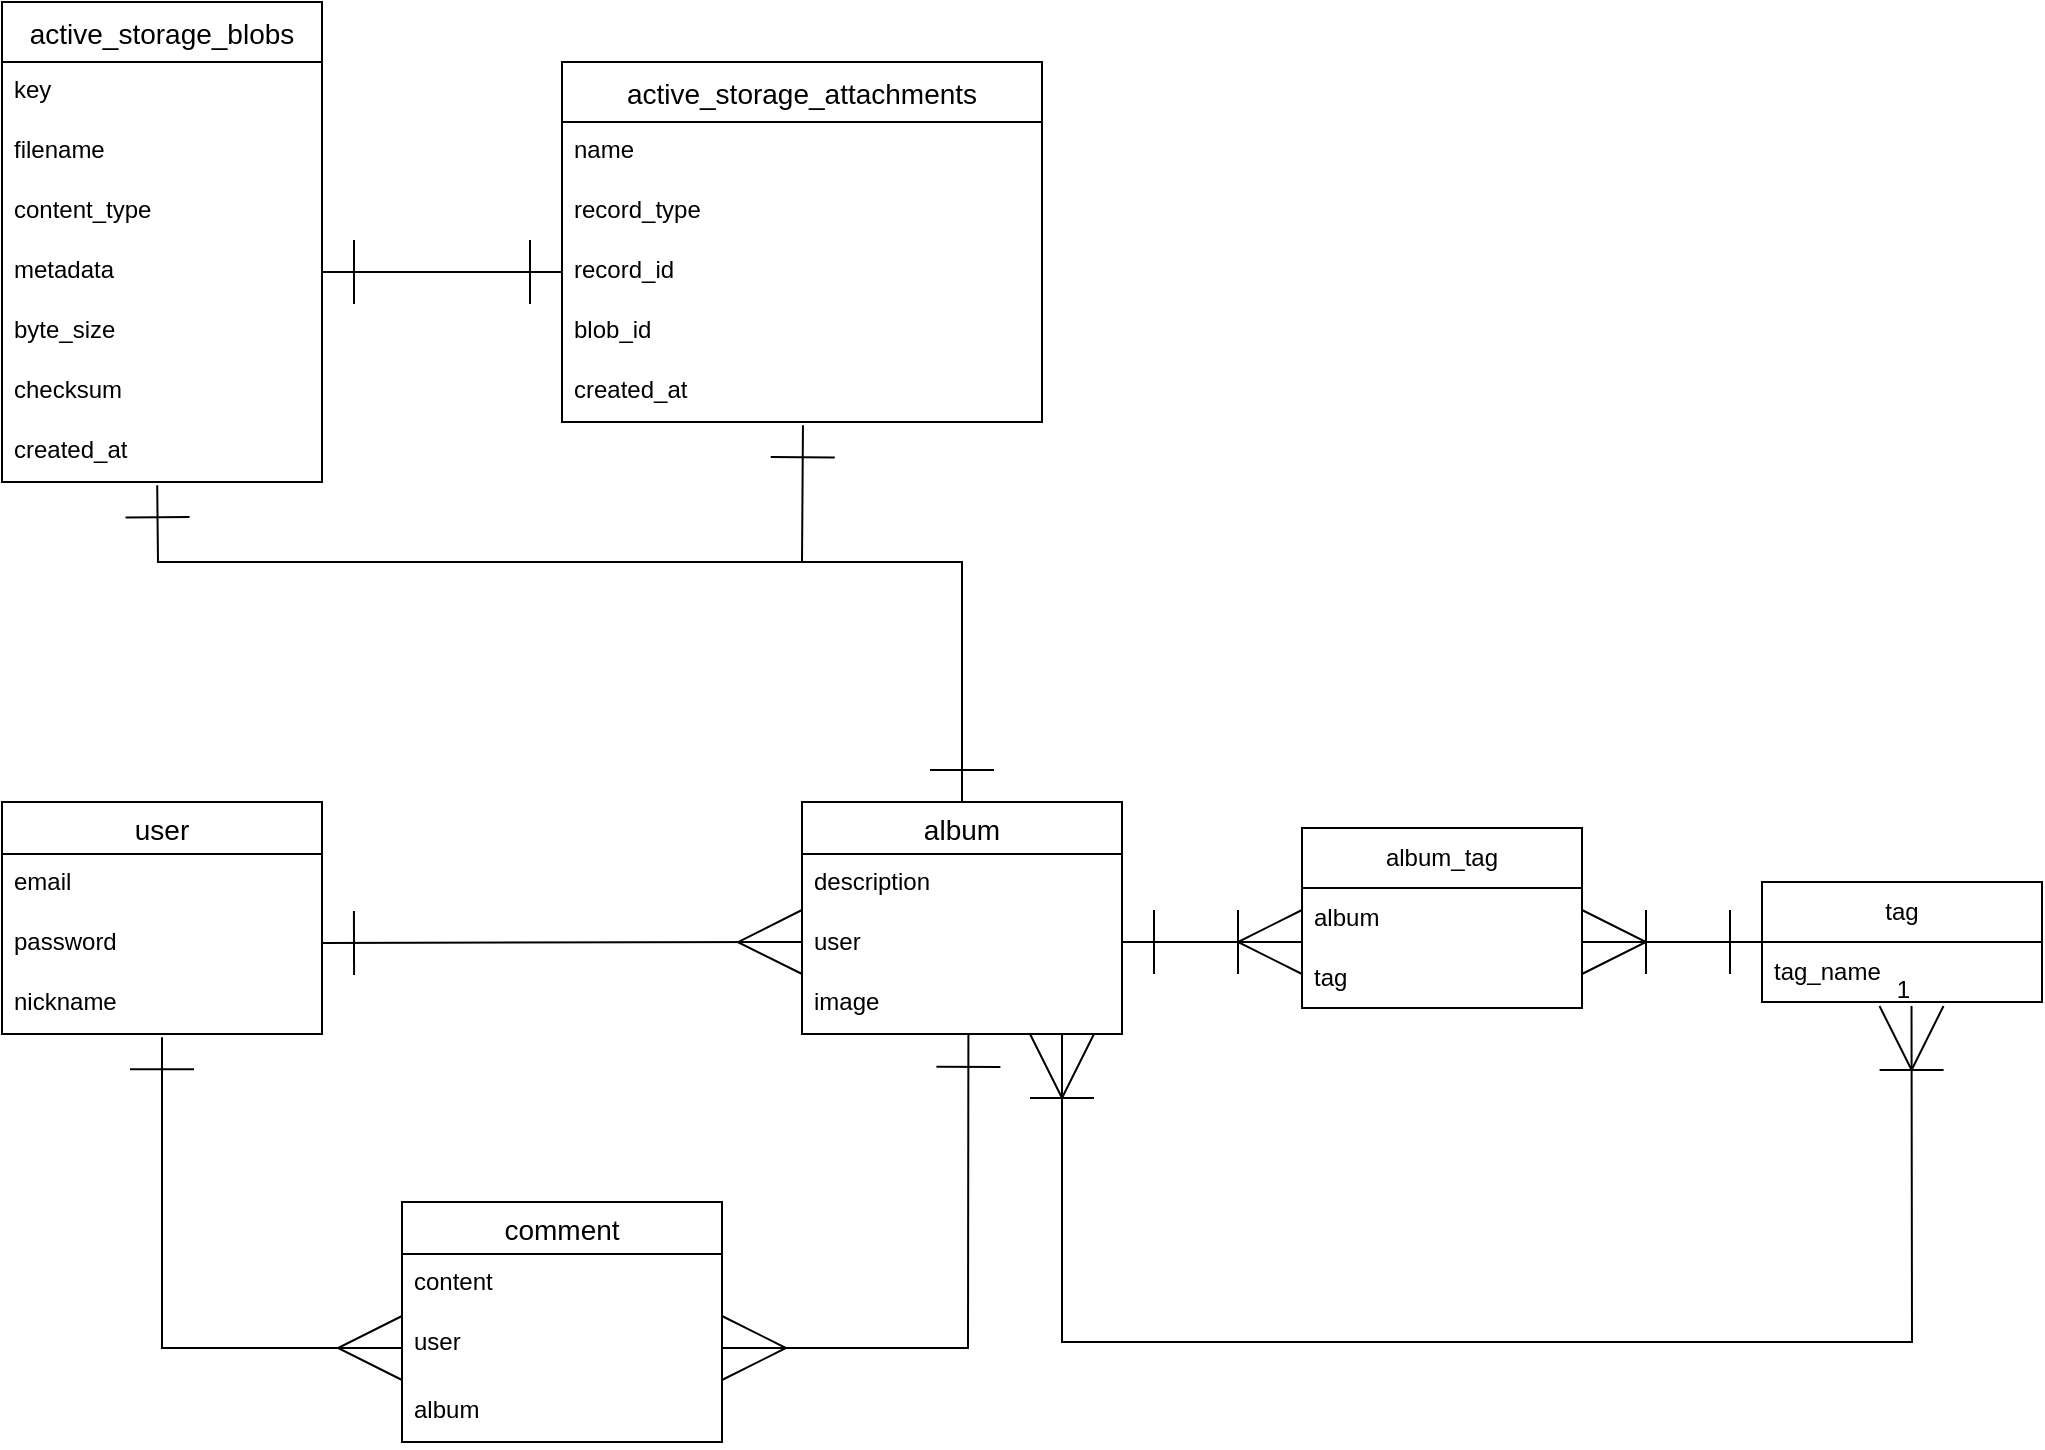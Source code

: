 <mxfile>
    <diagram id="CywhBeE2uX1hAe9ODgPs" name="ページ1">
        <mxGraphModel dx="1554" dy="1042" grid="1" gridSize="10" guides="1" tooltips="1" connect="1" arrows="1" fold="1" page="1" pageScale="1" pageWidth="1169" pageHeight="827" math="0" shadow="0">
            <root>
                <mxCell id="0"/>
                <mxCell id="1" parent="0"/>
                <mxCell id="3" value="user" style="swimlane;fontStyle=0;childLayout=stackLayout;horizontal=1;startSize=26;horizontalStack=0;resizeParent=1;resizeParentMax=0;resizeLast=0;collapsible=1;marginBottom=0;align=center;fontSize=14;" parent="1" vertex="1">
                    <mxGeometry x="80" y="440" width="160" height="116" as="geometry"/>
                </mxCell>
                <mxCell id="5" value="email" style="text;strokeColor=none;fillColor=none;spacingLeft=4;spacingRight=4;overflow=hidden;rotatable=0;points=[[0,0.5],[1,0.5]];portConstraint=eastwest;fontSize=12;" parent="3" vertex="1">
                    <mxGeometry y="26" width="160" height="30" as="geometry"/>
                </mxCell>
                <mxCell id="6" value="password" style="text;strokeColor=none;fillColor=none;spacingLeft=4;spacingRight=4;overflow=hidden;rotatable=0;points=[[0,0.5],[1,0.5]];portConstraint=eastwest;fontSize=12;" parent="3" vertex="1">
                    <mxGeometry y="56" width="160" height="30" as="geometry"/>
                </mxCell>
                <mxCell id="7" value="nickname" style="text;strokeColor=none;fillColor=none;spacingLeft=4;spacingRight=4;overflow=hidden;rotatable=0;points=[[0,0.5],[1,0.5]];portConstraint=eastwest;fontSize=12;" parent="3" vertex="1">
                    <mxGeometry y="86" width="160" height="30" as="geometry"/>
                </mxCell>
                <mxCell id="9" value="album" style="swimlane;fontStyle=0;childLayout=stackLayout;horizontal=1;startSize=26;horizontalStack=0;resizeParent=1;resizeParentMax=0;resizeLast=0;collapsible=1;marginBottom=0;align=center;fontSize=14;" parent="1" vertex="1">
                    <mxGeometry x="480" y="440" width="160" height="116" as="geometry"/>
                </mxCell>
                <mxCell id="11" value="description" style="text;strokeColor=none;fillColor=none;spacingLeft=4;spacingRight=4;overflow=hidden;rotatable=0;points=[[0,0.5],[1,0.5]];portConstraint=eastwest;fontSize=12;" parent="9" vertex="1">
                    <mxGeometry y="26" width="160" height="30" as="geometry"/>
                </mxCell>
                <mxCell id="12" value="user" style="text;strokeColor=none;fillColor=none;spacingLeft=4;spacingRight=4;overflow=hidden;rotatable=0;points=[[0,0.5],[1,0.5]];portConstraint=eastwest;fontSize=12;" parent="9" vertex="1">
                    <mxGeometry y="56" width="160" height="30" as="geometry"/>
                </mxCell>
                <mxCell id="40" value="image" style="text;strokeColor=none;fillColor=none;spacingLeft=4;spacingRight=4;overflow=hidden;rotatable=0;points=[[0,0.5],[1,0.5]];portConstraint=eastwest;fontSize=12;" parent="9" vertex="1">
                    <mxGeometry y="86" width="160" height="30" as="geometry"/>
                </mxCell>
                <mxCell id="13" value="" style="endArrow=ERmany;html=1;rounded=0;endFill=0;endSize=30;startArrow=ERone;startFill=0;startSize=30;" parent="1" edge="1">
                    <mxGeometry relative="1" as="geometry">
                        <mxPoint x="240" y="510.5" as="sourcePoint"/>
                        <mxPoint x="480" y="510" as="targetPoint"/>
                    </mxGeometry>
                </mxCell>
                <mxCell id="14" value="comment" style="swimlane;fontStyle=0;childLayout=stackLayout;horizontal=1;startSize=26;horizontalStack=0;resizeParent=1;resizeParentMax=0;resizeLast=0;collapsible=1;marginBottom=0;align=center;fontSize=14;" parent="1" vertex="1">
                    <mxGeometry x="280" y="640" width="160" height="120" as="geometry"/>
                </mxCell>
                <mxCell id="15" value="content" style="text;strokeColor=none;fillColor=none;spacingLeft=4;spacingRight=4;overflow=hidden;rotatable=0;points=[[0,0.5],[1,0.5]];portConstraint=eastwest;fontSize=12;" parent="14" vertex="1">
                    <mxGeometry y="26" width="160" height="30" as="geometry"/>
                </mxCell>
                <mxCell id="16" value="user" style="text;strokeColor=none;fillColor=none;spacingLeft=4;spacingRight=4;overflow=hidden;rotatable=0;points=[[0,0.5],[1,0.5]];portConstraint=eastwest;fontSize=12;" parent="14" vertex="1">
                    <mxGeometry y="56" width="160" height="34" as="geometry"/>
                </mxCell>
                <mxCell id="17" value="album" style="text;strokeColor=none;fillColor=none;spacingLeft=4;spacingRight=4;overflow=hidden;rotatable=0;points=[[0,0.5],[1,0.5]];portConstraint=eastwest;fontSize=12;" parent="14" vertex="1">
                    <mxGeometry y="90" width="160" height="30" as="geometry"/>
                </mxCell>
                <mxCell id="20" value="" style="endArrow=ERmany;html=1;rounded=0;endSize=30;entryX=0;entryY=0.5;entryDx=0;entryDy=0;exitX=0.5;exitY=1.054;exitDx=0;exitDy=0;exitPerimeter=0;endFill=0;startSize=30;startArrow=ERone;startFill=0;" parent="1" source="7" target="16" edge="1">
                    <mxGeometry relative="1" as="geometry">
                        <mxPoint x="70" y="710" as="sourcePoint"/>
                        <mxPoint x="230" y="710" as="targetPoint"/>
                        <Array as="points">
                            <mxPoint x="160" y="713"/>
                        </Array>
                    </mxGeometry>
                </mxCell>
                <mxCell id="22" value="" style="endArrow=ERone;html=1;rounded=0;startSize=30;endSize=30;exitX=1;exitY=0.5;exitDx=0;exitDy=0;endFill=0;startArrow=ERmany;startFill=0;entryX=0.52;entryY=1.014;entryDx=0;entryDy=0;entryPerimeter=0;" parent="1" source="16" target="40" edge="1">
                    <mxGeometry relative="1" as="geometry">
                        <mxPoint x="480" y="710" as="sourcePoint"/>
                        <mxPoint x="560" y="590" as="targetPoint"/>
                        <Array as="points">
                            <mxPoint x="563" y="713"/>
                        </Array>
                    </mxGeometry>
                </mxCell>
                <mxCell id="26" value="active_storage_blobs" style="swimlane;fontStyle=0;childLayout=stackLayout;horizontal=1;startSize=30;horizontalStack=0;resizeParent=1;resizeParentMax=0;resizeLast=0;collapsible=1;marginBottom=0;align=center;fontSize=14;" parent="1" vertex="1">
                    <mxGeometry x="80" y="40" width="160" height="240" as="geometry"/>
                </mxCell>
                <mxCell id="27" value="key" style="text;strokeColor=none;fillColor=none;spacingLeft=4;spacingRight=4;overflow=hidden;rotatable=0;points=[[0,0.5],[1,0.5]];portConstraint=eastwest;fontSize=12;" parent="26" vertex="1">
                    <mxGeometry y="30" width="160" height="30" as="geometry"/>
                </mxCell>
                <mxCell id="28" value="filename" style="text;strokeColor=none;fillColor=none;spacingLeft=4;spacingRight=4;overflow=hidden;rotatable=0;points=[[0,0.5],[1,0.5]];portConstraint=eastwest;fontSize=12;" parent="26" vertex="1">
                    <mxGeometry y="60" width="160" height="30" as="geometry"/>
                </mxCell>
                <mxCell id="29" value="content_type" style="text;strokeColor=none;fillColor=none;spacingLeft=4;spacingRight=4;overflow=hidden;rotatable=0;points=[[0,0.5],[1,0.5]];portConstraint=eastwest;fontSize=12;" parent="26" vertex="1">
                    <mxGeometry y="90" width="160" height="30" as="geometry"/>
                </mxCell>
                <mxCell id="30" value="metadata" style="text;strokeColor=none;fillColor=none;spacingLeft=4;spacingRight=4;overflow=hidden;rotatable=0;points=[[0,0.5],[1,0.5]];portConstraint=eastwest;fontSize=12;" parent="26" vertex="1">
                    <mxGeometry y="120" width="160" height="30" as="geometry"/>
                </mxCell>
                <mxCell id="31" value="byte_size" style="text;strokeColor=none;fillColor=none;spacingLeft=4;spacingRight=4;overflow=hidden;rotatable=0;points=[[0,0.5],[1,0.5]];portConstraint=eastwest;fontSize=12;" parent="26" vertex="1">
                    <mxGeometry y="150" width="160" height="30" as="geometry"/>
                </mxCell>
                <mxCell id="32" value="checksum" style="text;strokeColor=none;fillColor=none;spacingLeft=4;spacingRight=4;overflow=hidden;rotatable=0;points=[[0,0.5],[1,0.5]];portConstraint=eastwest;fontSize=12;" parent="26" vertex="1">
                    <mxGeometry y="180" width="160" height="30" as="geometry"/>
                </mxCell>
                <mxCell id="33" value="created_at" style="text;strokeColor=none;fillColor=none;spacingLeft=4;spacingRight=4;overflow=hidden;rotatable=0;points=[[0,0.5],[1,0.5]];portConstraint=eastwest;fontSize=12;" parent="26" vertex="1">
                    <mxGeometry y="210" width="160" height="30" as="geometry"/>
                </mxCell>
                <mxCell id="34" value="active_storage_attachments" style="swimlane;fontStyle=0;childLayout=stackLayout;horizontal=1;startSize=30;horizontalStack=0;resizeParent=1;resizeParentMax=0;resizeLast=0;collapsible=1;marginBottom=0;align=center;fontSize=14;" parent="1" vertex="1">
                    <mxGeometry x="360" y="70" width="240" height="180" as="geometry"/>
                </mxCell>
                <mxCell id="35" value="name" style="text;strokeColor=none;fillColor=none;spacingLeft=4;spacingRight=4;overflow=hidden;rotatable=0;points=[[0,0.5],[1,0.5]];portConstraint=eastwest;fontSize=12;" parent="34" vertex="1">
                    <mxGeometry y="30" width="240" height="30" as="geometry"/>
                </mxCell>
                <mxCell id="36" value="record_type" style="text;strokeColor=none;fillColor=none;spacingLeft=4;spacingRight=4;overflow=hidden;rotatable=0;points=[[0,0.5],[1,0.5]];portConstraint=eastwest;fontSize=12;" parent="34" vertex="1">
                    <mxGeometry y="60" width="240" height="30" as="geometry"/>
                </mxCell>
                <mxCell id="37" value="record_id" style="text;strokeColor=none;fillColor=none;spacingLeft=4;spacingRight=4;overflow=hidden;rotatable=0;points=[[0,0.5],[1,0.5]];portConstraint=eastwest;fontSize=12;" parent="34" vertex="1">
                    <mxGeometry y="90" width="240" height="30" as="geometry"/>
                </mxCell>
                <mxCell id="39" value="blob_id" style="text;strokeColor=none;fillColor=none;spacingLeft=4;spacingRight=4;overflow=hidden;rotatable=0;points=[[0,0.5],[1,0.5]];portConstraint=eastwest;fontSize=12;" parent="34" vertex="1">
                    <mxGeometry y="120" width="240" height="30" as="geometry"/>
                </mxCell>
                <mxCell id="38" value="created_at" style="text;strokeColor=none;fillColor=none;spacingLeft=4;spacingRight=4;overflow=hidden;rotatable=0;points=[[0,0.5],[1,0.5]];portConstraint=eastwest;fontSize=12;" parent="34" vertex="1">
                    <mxGeometry y="150" width="240" height="30" as="geometry"/>
                </mxCell>
                <mxCell id="42" value="" style="endArrow=ERone;html=1;rounded=0;startSize=30;endSize=30;exitX=1;exitY=0.5;exitDx=0;exitDy=0;startArrow=ERone;startFill=0;endFill=0;entryX=0;entryY=0.5;entryDx=0;entryDy=0;" parent="1" source="30" target="37" edge="1">
                    <mxGeometry relative="1" as="geometry">
                        <mxPoint x="260" y="170" as="sourcePoint"/>
                        <mxPoint x="350" y="175" as="targetPoint"/>
                    </mxGeometry>
                </mxCell>
                <mxCell id="46" value="" style="endArrow=ERone;html=1;rounded=0;startSize=30;endSize=30;exitX=0.485;exitY=1.054;exitDx=0;exitDy=0;exitPerimeter=0;entryX=0.5;entryY=0;entryDx=0;entryDy=0;startArrow=ERone;startFill=0;endFill=0;" parent="1" source="33" target="9" edge="1">
                    <mxGeometry relative="1" as="geometry">
                        <mxPoint x="160" y="320" as="sourcePoint"/>
                        <mxPoint x="320" y="320" as="targetPoint"/>
                        <Array as="points">
                            <mxPoint x="158" y="320"/>
                            <mxPoint x="560" y="320"/>
                        </Array>
                    </mxGeometry>
                </mxCell>
                <mxCell id="47" value="" style="endArrow=none;html=1;rounded=0;startSize=30;endSize=30;exitX=0.502;exitY=1.054;exitDx=0;exitDy=0;exitPerimeter=0;startArrow=ERone;startFill=0;" parent="1" source="38" edge="1">
                    <mxGeometry relative="1" as="geometry">
                        <mxPoint x="400" y="280" as="sourcePoint"/>
                        <mxPoint x="480" y="320" as="targetPoint"/>
                    </mxGeometry>
                </mxCell>
                <mxCell id="48" value="album_tag" style="swimlane;fontStyle=0;childLayout=stackLayout;horizontal=1;startSize=30;horizontalStack=0;resizeParent=1;resizeParentMax=0;resizeLast=0;collapsible=1;marginBottom=0;whiteSpace=wrap;html=1;" vertex="1" parent="1">
                    <mxGeometry x="730" y="453" width="140" height="90" as="geometry"/>
                </mxCell>
                <mxCell id="49" value="album" style="text;strokeColor=none;fillColor=none;align=left;verticalAlign=middle;spacingLeft=4;spacingRight=4;overflow=hidden;points=[[0,0.5],[1,0.5]];portConstraint=eastwest;rotatable=0;whiteSpace=wrap;html=1;" vertex="1" parent="48">
                    <mxGeometry y="30" width="140" height="30" as="geometry"/>
                </mxCell>
                <mxCell id="50" value="tag" style="text;strokeColor=none;fillColor=none;align=left;verticalAlign=middle;spacingLeft=4;spacingRight=4;overflow=hidden;points=[[0,0.5],[1,0.5]];portConstraint=eastwest;rotatable=0;whiteSpace=wrap;html=1;" vertex="1" parent="48">
                    <mxGeometry y="60" width="140" height="30" as="geometry"/>
                </mxCell>
                <mxCell id="52" value="tag" style="swimlane;fontStyle=0;childLayout=stackLayout;horizontal=1;startSize=30;horizontalStack=0;resizeParent=1;resizeParentMax=0;resizeLast=0;collapsible=1;marginBottom=0;whiteSpace=wrap;html=1;" vertex="1" parent="1">
                    <mxGeometry x="960" y="480" width="140" height="60" as="geometry"/>
                </mxCell>
                <mxCell id="53" value="tag_name" style="text;strokeColor=none;fillColor=none;align=left;verticalAlign=middle;spacingLeft=4;spacingRight=4;overflow=hidden;points=[[0,0.5],[1,0.5]];portConstraint=eastwest;rotatable=0;whiteSpace=wrap;html=1;" vertex="1" parent="52">
                    <mxGeometry y="30" width="140" height="30" as="geometry"/>
                </mxCell>
                <mxCell id="59" value="" style="endArrow=ERoneToMany;html=1;rounded=0;endFill=0;startArrow=ERone;startFill=0;endSize=30;startSize=30;" edge="1" parent="1">
                    <mxGeometry relative="1" as="geometry">
                        <mxPoint x="640" y="510" as="sourcePoint"/>
                        <mxPoint x="730" y="510" as="targetPoint"/>
                    </mxGeometry>
                </mxCell>
                <mxCell id="60" value="" style="endArrow=ERone;html=1;rounded=0;endSize=30;startSize=30;startArrow=ERoneToMany;startFill=0;endFill=0;" edge="1" parent="1">
                    <mxGeometry relative="1" as="geometry">
                        <mxPoint x="870" y="510" as="sourcePoint"/>
                        <mxPoint x="960" y="510" as="targetPoint"/>
                    </mxGeometry>
                </mxCell>
                <mxCell id="64" value="" style="endArrow=ERoneToMany;html=1;rounded=0;entryX=0.534;entryY=1.067;entryDx=0;entryDy=0;entryPerimeter=0;startArrow=ERoneToMany;startFill=0;endFill=0;endSize=30;startSize=30;" edge="1" parent="1" target="53">
                    <mxGeometry relative="1" as="geometry">
                        <mxPoint x="610" y="556" as="sourcePoint"/>
                        <mxPoint x="1040" y="710" as="targetPoint"/>
                        <Array as="points">
                            <mxPoint x="610" y="710"/>
                            <mxPoint x="1035" y="710"/>
                        </Array>
                    </mxGeometry>
                </mxCell>
                <mxCell id="65" value="1" style="resizable=0;html=1;align=right;verticalAlign=bottom;" connectable="0" vertex="1" parent="64">
                    <mxGeometry x="1" relative="1" as="geometry"/>
                </mxCell>
            </root>
        </mxGraphModel>
    </diagram>
</mxfile>